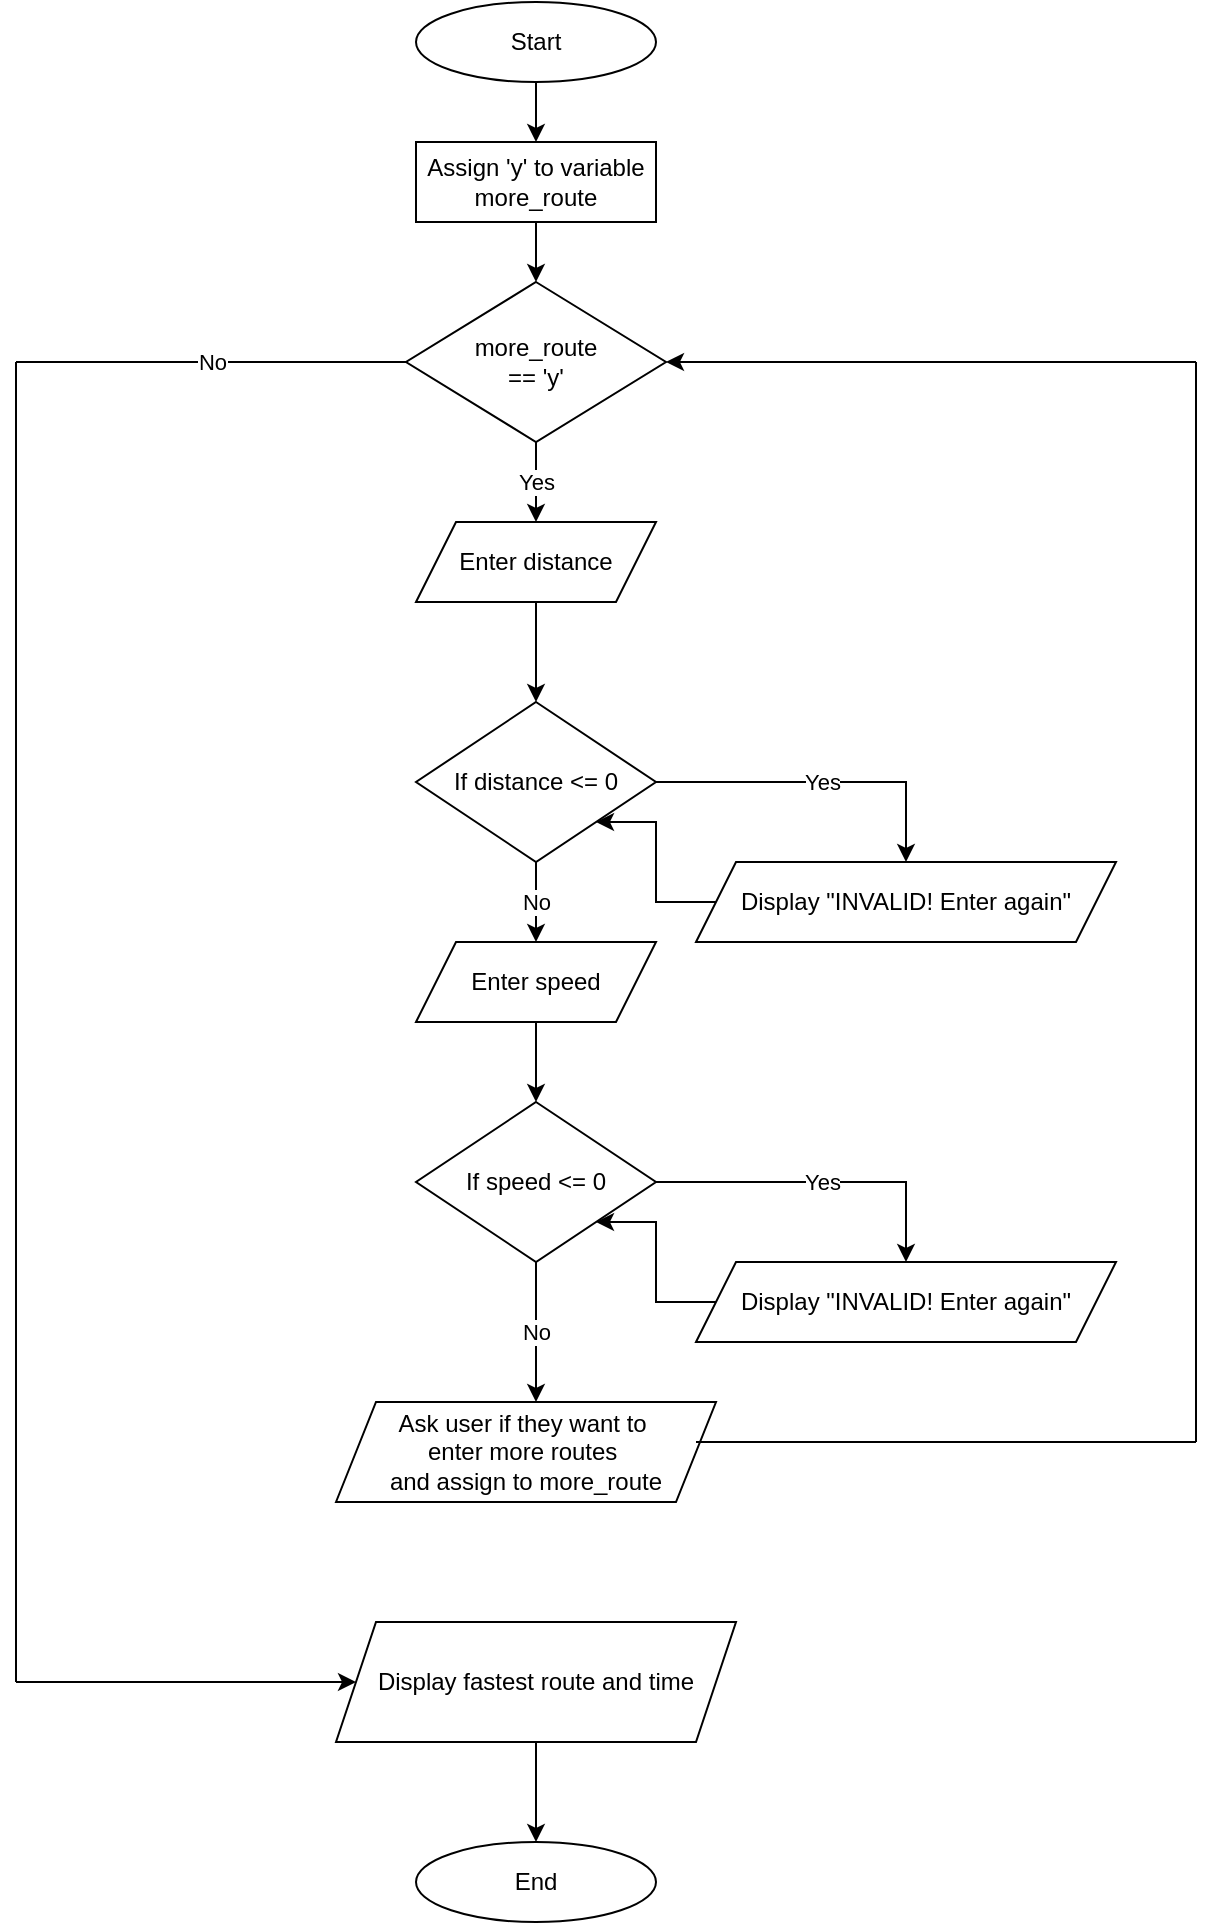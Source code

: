 <mxfile version="26.0.10">
  <diagram name="Page-1" id="oq5yAP-fs0UnAZTuKhGb">
    <mxGraphModel dx="1901" dy="1041" grid="1" gridSize="10" guides="1" tooltips="1" connect="1" arrows="1" fold="1" page="1" pageScale="1" pageWidth="850" pageHeight="1100" math="0" shadow="0">
      <root>
        <mxCell id="0" />
        <mxCell id="1" parent="0" />
        <mxCell id="hPcJWDmRH5-Ds6XkYLnL-30" style="edgeStyle=orthogonalEdgeStyle;rounded=0;orthogonalLoop=1;jettySize=auto;html=1;exitX=0.5;exitY=1;exitDx=0;exitDy=0;entryX=0.5;entryY=0;entryDx=0;entryDy=0;" parent="1" source="hPcJWDmRH5-Ds6XkYLnL-1" target="hPcJWDmRH5-Ds6XkYLnL-11" edge="1">
          <mxGeometry relative="1" as="geometry" />
        </mxCell>
        <mxCell id="hPcJWDmRH5-Ds6XkYLnL-1" value="Start" style="ellipse;whiteSpace=wrap;html=1;" parent="1" vertex="1">
          <mxGeometry x="340" y="20" width="120" height="40" as="geometry" />
        </mxCell>
        <mxCell id="ypwGR5NIPw3pwfwHcT4O-19" style="edgeStyle=orthogonalEdgeStyle;rounded=0;orthogonalLoop=1;jettySize=auto;html=1;exitX=0.5;exitY=1;exitDx=0;exitDy=0;entryX=0.5;entryY=0;entryDx=0;entryDy=0;" edge="1" parent="1" source="hPcJWDmRH5-Ds6XkYLnL-2" target="hPcJWDmRH5-Ds6XkYLnL-4">
          <mxGeometry relative="1" as="geometry" />
        </mxCell>
        <mxCell id="hPcJWDmRH5-Ds6XkYLnL-2" value="Enter distance" style="shape=parallelogram;perimeter=parallelogramPerimeter;whiteSpace=wrap;html=1;fixedSize=1;" parent="1" vertex="1">
          <mxGeometry x="340" y="280" width="120" height="40" as="geometry" />
        </mxCell>
        <mxCell id="hPcJWDmRH5-Ds6XkYLnL-14" value="Yes" style="edgeStyle=orthogonalEdgeStyle;rounded=0;orthogonalLoop=1;jettySize=auto;html=1;exitX=1;exitY=0.5;exitDx=0;exitDy=0;entryX=0.5;entryY=0;entryDx=0;entryDy=0;" parent="1" source="hPcJWDmRH5-Ds6XkYLnL-4" target="hPcJWDmRH5-Ds6XkYLnL-6" edge="1">
          <mxGeometry relative="1" as="geometry" />
        </mxCell>
        <mxCell id="hPcJWDmRH5-Ds6XkYLnL-24" value="No" style="edgeStyle=orthogonalEdgeStyle;rounded=0;orthogonalLoop=1;jettySize=auto;html=1;" parent="1" source="hPcJWDmRH5-Ds6XkYLnL-4" target="hPcJWDmRH5-Ds6XkYLnL-7" edge="1">
          <mxGeometry relative="1" as="geometry">
            <Array as="points">
              <mxPoint x="400" y="460" />
              <mxPoint x="400" y="460" />
            </Array>
          </mxGeometry>
        </mxCell>
        <mxCell id="hPcJWDmRH5-Ds6XkYLnL-4" value="If distance &amp;lt;= 0" style="rhombus;whiteSpace=wrap;html=1;" parent="1" vertex="1">
          <mxGeometry x="340" y="370" width="120" height="80" as="geometry" />
        </mxCell>
        <mxCell id="hPcJWDmRH5-Ds6XkYLnL-16" style="edgeStyle=orthogonalEdgeStyle;rounded=0;orthogonalLoop=1;jettySize=auto;html=1;exitX=0;exitY=0.5;exitDx=0;exitDy=0;entryX=1;entryY=1;entryDx=0;entryDy=0;" parent="1" source="hPcJWDmRH5-Ds6XkYLnL-6" target="hPcJWDmRH5-Ds6XkYLnL-4" edge="1">
          <mxGeometry relative="1" as="geometry" />
        </mxCell>
        <mxCell id="hPcJWDmRH5-Ds6XkYLnL-6" value="Display &quot;INVALID! Enter again&quot;" style="shape=parallelogram;perimeter=parallelogramPerimeter;whiteSpace=wrap;html=1;fixedSize=1;" parent="1" vertex="1">
          <mxGeometry x="480" y="450" width="210" height="40" as="geometry" />
        </mxCell>
        <mxCell id="hPcJWDmRH5-Ds6XkYLnL-21" style="edgeStyle=orthogonalEdgeStyle;rounded=0;orthogonalLoop=1;jettySize=auto;html=1;exitX=0.5;exitY=1;exitDx=0;exitDy=0;entryX=0.5;entryY=0;entryDx=0;entryDy=0;" parent="1" source="hPcJWDmRH5-Ds6XkYLnL-7" target="hPcJWDmRH5-Ds6XkYLnL-18" edge="1">
          <mxGeometry relative="1" as="geometry" />
        </mxCell>
        <mxCell id="hPcJWDmRH5-Ds6XkYLnL-7" value="Enter speed" style="shape=parallelogram;perimeter=parallelogramPerimeter;whiteSpace=wrap;html=1;fixedSize=1;" parent="1" vertex="1">
          <mxGeometry x="340" y="490" width="120" height="40" as="geometry" />
        </mxCell>
        <mxCell id="hPcJWDmRH5-Ds6XkYLnL-20" style="edgeStyle=orthogonalEdgeStyle;rounded=0;orthogonalLoop=1;jettySize=auto;html=1;exitX=0;exitY=0.5;exitDx=0;exitDy=0;entryX=1;entryY=1;entryDx=0;entryDy=0;" parent="1" source="hPcJWDmRH5-Ds6XkYLnL-17" target="hPcJWDmRH5-Ds6XkYLnL-18" edge="1">
          <mxGeometry relative="1" as="geometry" />
        </mxCell>
        <mxCell id="hPcJWDmRH5-Ds6XkYLnL-17" value="Display &quot;INVALID! Enter again&quot;" style="shape=parallelogram;perimeter=parallelogramPerimeter;whiteSpace=wrap;html=1;fixedSize=1;" parent="1" vertex="1">
          <mxGeometry x="480" y="650" width="210" height="40" as="geometry" />
        </mxCell>
        <mxCell id="hPcJWDmRH5-Ds6XkYLnL-19" value="Yes" style="edgeStyle=orthogonalEdgeStyle;rounded=0;orthogonalLoop=1;jettySize=auto;html=1;exitX=1;exitY=0.5;exitDx=0;exitDy=0;entryX=0.5;entryY=0;entryDx=0;entryDy=0;" parent="1" source="hPcJWDmRH5-Ds6XkYLnL-18" target="hPcJWDmRH5-Ds6XkYLnL-17" edge="1">
          <mxGeometry relative="1" as="geometry">
            <Array as="points">
              <mxPoint x="585" y="610" />
            </Array>
          </mxGeometry>
        </mxCell>
        <mxCell id="hPcJWDmRH5-Ds6XkYLnL-34" value="No" style="edgeStyle=orthogonalEdgeStyle;rounded=0;orthogonalLoop=1;jettySize=auto;html=1;" parent="1" source="hPcJWDmRH5-Ds6XkYLnL-18" target="hPcJWDmRH5-Ds6XkYLnL-27" edge="1">
          <mxGeometry relative="1" as="geometry">
            <Array as="points">
              <mxPoint x="400" y="670" />
              <mxPoint x="400" y="670" />
            </Array>
          </mxGeometry>
        </mxCell>
        <mxCell id="hPcJWDmRH5-Ds6XkYLnL-18" value="If speed &amp;lt;= 0" style="rhombus;whiteSpace=wrap;html=1;" parent="1" vertex="1">
          <mxGeometry x="340" y="570" width="120" height="80" as="geometry" />
        </mxCell>
        <mxCell id="hPcJWDmRH5-Ds6XkYLnL-23" value="" style="edgeStyle=orthogonalEdgeStyle;rounded=0;orthogonalLoop=1;jettySize=auto;html=1;exitX=0.5;exitY=1;exitDx=0;exitDy=0;" parent="1" source="hPcJWDmRH5-Ds6XkYLnL-11" edge="1">
          <mxGeometry relative="1" as="geometry">
            <mxPoint x="400" y="80" as="sourcePoint" />
            <mxPoint x="400" y="120" as="targetPoint" />
            <Array as="points">
              <mxPoint x="400" y="90" />
              <mxPoint x="400" y="90" />
            </Array>
          </mxGeometry>
        </mxCell>
        <mxCell id="hPcJWDmRH5-Ds6XkYLnL-27" value="Ask user if they want to&amp;nbsp;&lt;div&gt;enter more routes&amp;nbsp;&lt;/div&gt;&lt;div&gt;and assign to more_route&lt;/div&gt;" style="shape=parallelogram;perimeter=parallelogramPerimeter;whiteSpace=wrap;html=1;fixedSize=1;" parent="1" vertex="1">
          <mxGeometry x="300" y="720" width="190" height="50" as="geometry" />
        </mxCell>
        <mxCell id="hPcJWDmRH5-Ds6XkYLnL-33" value="" style="edgeStyle=orthogonalEdgeStyle;rounded=0;orthogonalLoop=1;jettySize=auto;html=1;" parent="1" source="hPcJWDmRH5-Ds6XkYLnL-11" target="hPcJWDmRH5-Ds6XkYLnL-31" edge="1">
          <mxGeometry relative="1" as="geometry" />
        </mxCell>
        <mxCell id="hPcJWDmRH5-Ds6XkYLnL-11" value="Assign &#39;y&#39; to variable&lt;div&gt;more_route&lt;/div&gt;" style="rounded=0;whiteSpace=wrap;html=1;" parent="1" vertex="1">
          <mxGeometry x="340" y="90" width="120" height="40" as="geometry" />
        </mxCell>
        <mxCell id="hPcJWDmRH5-Ds6XkYLnL-32" value="Yes" style="edgeStyle=orthogonalEdgeStyle;rounded=0;orthogonalLoop=1;jettySize=auto;html=1;" parent="1" source="hPcJWDmRH5-Ds6XkYLnL-31" target="hPcJWDmRH5-Ds6XkYLnL-2" edge="1">
          <mxGeometry relative="1" as="geometry">
            <Array as="points">
              <mxPoint x="400" y="260" />
              <mxPoint x="400" y="260" />
            </Array>
          </mxGeometry>
        </mxCell>
        <mxCell id="hPcJWDmRH5-Ds6XkYLnL-31" value="more_route&lt;div&gt;== &#39;y&#39;&lt;/div&gt;" style="rhombus;whiteSpace=wrap;html=1;" parent="1" vertex="1">
          <mxGeometry x="335" y="160" width="130" height="80" as="geometry" />
        </mxCell>
        <mxCell id="hPcJWDmRH5-Ds6XkYLnL-46" value="End" style="ellipse;whiteSpace=wrap;html=1;" parent="1" vertex="1">
          <mxGeometry x="340" y="940" width="120" height="40" as="geometry" />
        </mxCell>
        <mxCell id="hPcJWDmRH5-Ds6XkYLnL-48" style="edgeStyle=orthogonalEdgeStyle;rounded=0;orthogonalLoop=1;jettySize=auto;html=1;exitX=0.5;exitY=1;exitDx=0;exitDy=0;" parent="1" source="hPcJWDmRH5-Ds6XkYLnL-47" target="hPcJWDmRH5-Ds6XkYLnL-46" edge="1">
          <mxGeometry relative="1" as="geometry" />
        </mxCell>
        <mxCell id="hPcJWDmRH5-Ds6XkYLnL-47" value="Display fastest route and time" style="shape=parallelogram;perimeter=parallelogramPerimeter;whiteSpace=wrap;html=1;fixedSize=1;" parent="1" vertex="1">
          <mxGeometry x="300" y="830" width="200" height="60" as="geometry" />
        </mxCell>
        <mxCell id="ypwGR5NIPw3pwfwHcT4O-5" value="" style="endArrow=none;html=1;rounded=0;" edge="1" parent="1">
          <mxGeometry width="50" height="50" relative="1" as="geometry">
            <mxPoint x="480" y="740" as="sourcePoint" />
            <mxPoint x="730" y="740" as="targetPoint" />
          </mxGeometry>
        </mxCell>
        <mxCell id="ypwGR5NIPw3pwfwHcT4O-9" value="" style="endArrow=classic;html=1;rounded=0;entryX=1;entryY=0.5;entryDx=0;entryDy=0;" edge="1" parent="1" target="hPcJWDmRH5-Ds6XkYLnL-31">
          <mxGeometry width="50" height="50" relative="1" as="geometry">
            <mxPoint x="730" y="200" as="sourcePoint" />
            <mxPoint x="650" y="160" as="targetPoint" />
          </mxGeometry>
        </mxCell>
        <mxCell id="ypwGR5NIPw3pwfwHcT4O-12" value="" style="endArrow=none;html=1;rounded=0;" edge="1" parent="1">
          <mxGeometry width="50" height="50" relative="1" as="geometry">
            <mxPoint x="730" y="740" as="sourcePoint" />
            <mxPoint x="730" y="200" as="targetPoint" />
          </mxGeometry>
        </mxCell>
        <mxCell id="ypwGR5NIPw3pwfwHcT4O-14" value="No" style="endArrow=none;html=1;rounded=0;entryX=0;entryY=0.5;entryDx=0;entryDy=0;" edge="1" parent="1" target="hPcJWDmRH5-Ds6XkYLnL-31">
          <mxGeometry width="50" height="50" relative="1" as="geometry">
            <mxPoint x="140" y="200" as="sourcePoint" />
            <mxPoint x="320" y="150" as="targetPoint" />
          </mxGeometry>
        </mxCell>
        <mxCell id="ypwGR5NIPw3pwfwHcT4O-16" value="" style="endArrow=none;html=1;rounded=0;" edge="1" parent="1">
          <mxGeometry width="50" height="50" relative="1" as="geometry">
            <mxPoint x="140" y="860" as="sourcePoint" />
            <mxPoint x="140" y="200" as="targetPoint" />
          </mxGeometry>
        </mxCell>
        <mxCell id="ypwGR5NIPw3pwfwHcT4O-18" value="" style="endArrow=classic;html=1;rounded=0;entryX=0;entryY=0.5;entryDx=0;entryDy=0;" edge="1" parent="1" target="hPcJWDmRH5-Ds6XkYLnL-47">
          <mxGeometry width="50" height="50" relative="1" as="geometry">
            <mxPoint x="140" y="860" as="sourcePoint" />
            <mxPoint x="240" y="810" as="targetPoint" />
            <Array as="points" />
          </mxGeometry>
        </mxCell>
      </root>
    </mxGraphModel>
  </diagram>
</mxfile>
